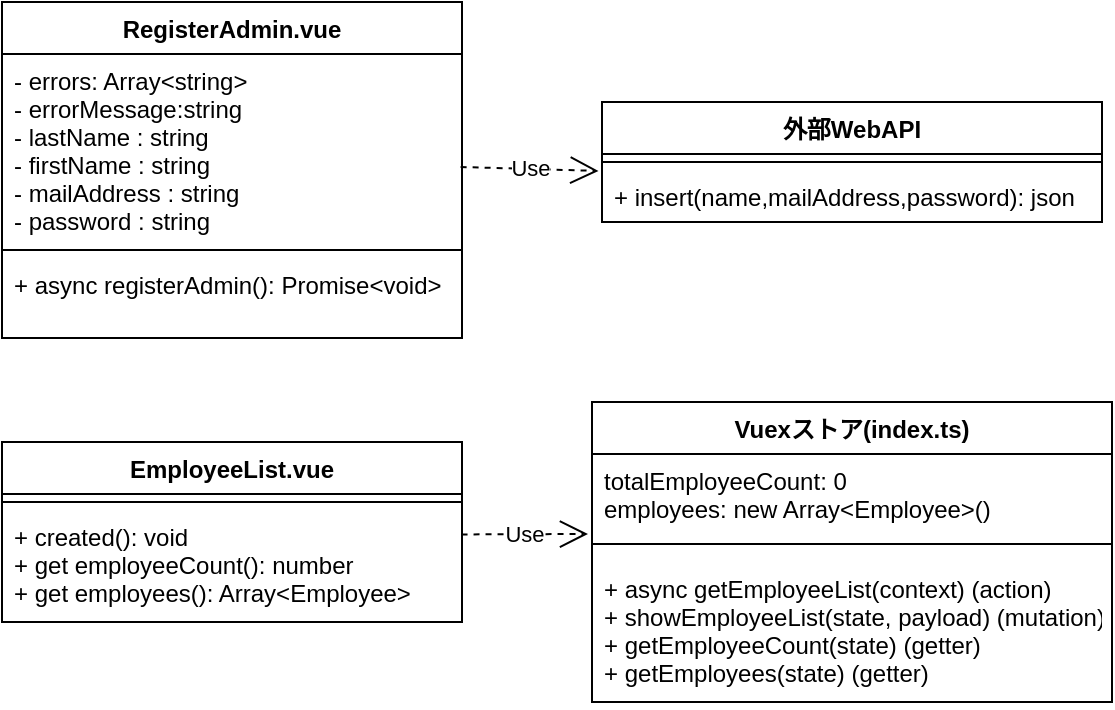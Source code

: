 <mxfile>
    <diagram id="Iyzo-n8MeCfhVtugdxC-" name="ページ1">
        <mxGraphModel dx="604" dy="405" grid="1" gridSize="10" guides="1" tooltips="1" connect="1" arrows="1" fold="1" page="1" pageScale="1" pageWidth="827" pageHeight="1169" math="0" shadow="0">
            <root>
                <mxCell id="0"/>
                <mxCell id="1" parent="0"/>
                <mxCell id="2" value="RegisterAdmin.vue" style="swimlane;fontStyle=1;align=center;verticalAlign=top;childLayout=stackLayout;horizontal=1;startSize=26;horizontalStack=0;resizeParent=1;resizeParentMax=0;resizeLast=0;collapsible=1;marginBottom=0;" parent="1" vertex="1">
                    <mxGeometry x="30" y="50" width="230" height="168" as="geometry"/>
                </mxCell>
                <mxCell id="3" value="- errors: Array&lt;string&gt;&#10;- errorMessage:string&#10;- lastName : string&#10;- firstName : string&#10;- mailAddress : string&#10;- password : string" style="text;strokeColor=none;fillColor=none;align=left;verticalAlign=top;spacingLeft=4;spacingRight=4;overflow=hidden;rotatable=0;points=[[0,0.5],[1,0.5]];portConstraint=eastwest;" parent="2" vertex="1">
                    <mxGeometry y="26" width="230" height="94" as="geometry"/>
                </mxCell>
                <mxCell id="4" value="" style="line;strokeWidth=1;fillColor=none;align=left;verticalAlign=middle;spacingTop=-1;spacingLeft=3;spacingRight=3;rotatable=0;labelPosition=right;points=[];portConstraint=eastwest;" parent="2" vertex="1">
                    <mxGeometry y="120" width="230" height="8" as="geometry"/>
                </mxCell>
                <mxCell id="5" value="+ async registerAdmin(): Promise&lt;void&gt;" style="text;strokeColor=none;fillColor=none;align=left;verticalAlign=top;spacingLeft=4;spacingRight=4;overflow=hidden;rotatable=0;points=[[0,0.5],[1,0.5]];portConstraint=eastwest;" parent="2" vertex="1">
                    <mxGeometry y="128" width="230" height="40" as="geometry"/>
                </mxCell>
                <mxCell id="6" value="外部WebAPI" style="swimlane;fontStyle=1;align=center;verticalAlign=top;childLayout=stackLayout;horizontal=1;startSize=26;horizontalStack=0;resizeParent=1;resizeParentMax=0;resizeLast=0;collapsible=1;marginBottom=0;" vertex="1" parent="1">
                    <mxGeometry x="330" y="100" width="250" height="60" as="geometry"/>
                </mxCell>
                <mxCell id="8" value="" style="line;strokeWidth=1;fillColor=none;align=left;verticalAlign=middle;spacingTop=-1;spacingLeft=3;spacingRight=3;rotatable=0;labelPosition=right;points=[];portConstraint=eastwest;" vertex="1" parent="6">
                    <mxGeometry y="26" width="250" height="8" as="geometry"/>
                </mxCell>
                <mxCell id="9" value="+ insert(name,mailAddress,password): json" style="text;strokeColor=none;fillColor=none;align=left;verticalAlign=top;spacingLeft=4;spacingRight=4;overflow=hidden;rotatable=0;points=[[0,0.5],[1,0.5]];portConstraint=eastwest;" vertex="1" parent="6">
                    <mxGeometry y="34" width="250" height="26" as="geometry"/>
                </mxCell>
                <mxCell id="11" value="Use" style="endArrow=open;endSize=12;dashed=1;html=1;exitX=0.997;exitY=0.601;exitDx=0;exitDy=0;exitPerimeter=0;entryX=-0.007;entryY=0.018;entryDx=0;entryDy=0;entryPerimeter=0;" edge="1" parent="1" source="3" target="9">
                    <mxGeometry width="160" relative="1" as="geometry">
                        <mxPoint x="200" y="160" as="sourcePoint"/>
                        <mxPoint x="360" y="160" as="targetPoint"/>
                    </mxGeometry>
                </mxCell>
                <mxCell id="12" value="EmployeeList.vue" style="swimlane;fontStyle=1;align=center;verticalAlign=top;childLayout=stackLayout;horizontal=1;startSize=26;horizontalStack=0;resizeParent=1;resizeParentMax=0;resizeLast=0;collapsible=1;marginBottom=0;" vertex="1" parent="1">
                    <mxGeometry x="30" y="270" width="230" height="90" as="geometry"/>
                </mxCell>
                <mxCell id="14" value="" style="line;strokeWidth=1;fillColor=none;align=left;verticalAlign=middle;spacingTop=-1;spacingLeft=3;spacingRight=3;rotatable=0;labelPosition=right;points=[];portConstraint=eastwest;" vertex="1" parent="12">
                    <mxGeometry y="26" width="230" height="8" as="geometry"/>
                </mxCell>
                <mxCell id="15" value="+ created(): void&#10;+ get employeeCount(): number&#10;+ get employees(): Array&lt;Employee&gt;" style="text;strokeColor=none;fillColor=none;align=left;verticalAlign=top;spacingLeft=4;spacingRight=4;overflow=hidden;rotatable=0;points=[[0,0.5],[1,0.5]];portConstraint=eastwest;" vertex="1" parent="12">
                    <mxGeometry y="34" width="230" height="56" as="geometry"/>
                </mxCell>
                <mxCell id="17" value="Vuexストア(index.ts)" style="swimlane;fontStyle=1;align=center;verticalAlign=top;childLayout=stackLayout;horizontal=1;startSize=26;horizontalStack=0;resizeParent=1;resizeParentMax=0;resizeLast=0;collapsible=1;marginBottom=0;" vertex="1" parent="1">
                    <mxGeometry x="325" y="250" width="260" height="150" as="geometry"/>
                </mxCell>
                <mxCell id="22" value="totalEmployeeCount: 0&#10;employees: new Array&lt;Employee&gt;()" style="text;strokeColor=none;fillColor=none;align=left;verticalAlign=top;spacingLeft=4;spacingRight=4;overflow=hidden;rotatable=0;points=[[0,0.5],[1,0.5]];portConstraint=eastwest;" vertex="1" parent="17">
                    <mxGeometry y="26" width="260" height="36" as="geometry"/>
                </mxCell>
                <mxCell id="18" value="" style="line;strokeWidth=1;fillColor=none;align=left;verticalAlign=middle;spacingTop=-1;spacingLeft=3;spacingRight=3;rotatable=0;labelPosition=right;points=[];portConstraint=eastwest;" vertex="1" parent="17">
                    <mxGeometry y="62" width="260" height="18" as="geometry"/>
                </mxCell>
                <mxCell id="19" value="+ async getEmployeeList(context) (action)&#10;+ showEmployeeList(state, payload) (mutation)&#10;+ getEmployeeCount(state) (getter)&#10;+ getEmployees(state) (getter)" style="text;strokeColor=none;fillColor=none;align=left;verticalAlign=top;spacingLeft=4;spacingRight=4;overflow=hidden;rotatable=0;points=[[0,0.5],[1,0.5]];portConstraint=eastwest;" vertex="1" parent="17">
                    <mxGeometry y="80" width="260" height="70" as="geometry"/>
                </mxCell>
                <mxCell id="20" value="Use" style="endArrow=open;endSize=12;dashed=1;html=1;exitX=0.999;exitY=0.218;exitDx=0;exitDy=0;exitPerimeter=0;" edge="1" parent="1" source="15">
                    <mxGeometry width="160" relative="1" as="geometry">
                        <mxPoint x="220" y="220" as="sourcePoint"/>
                        <mxPoint x="323" y="316" as="targetPoint"/>
                    </mxGeometry>
                </mxCell>
            </root>
        </mxGraphModel>
    </diagram>
</mxfile>